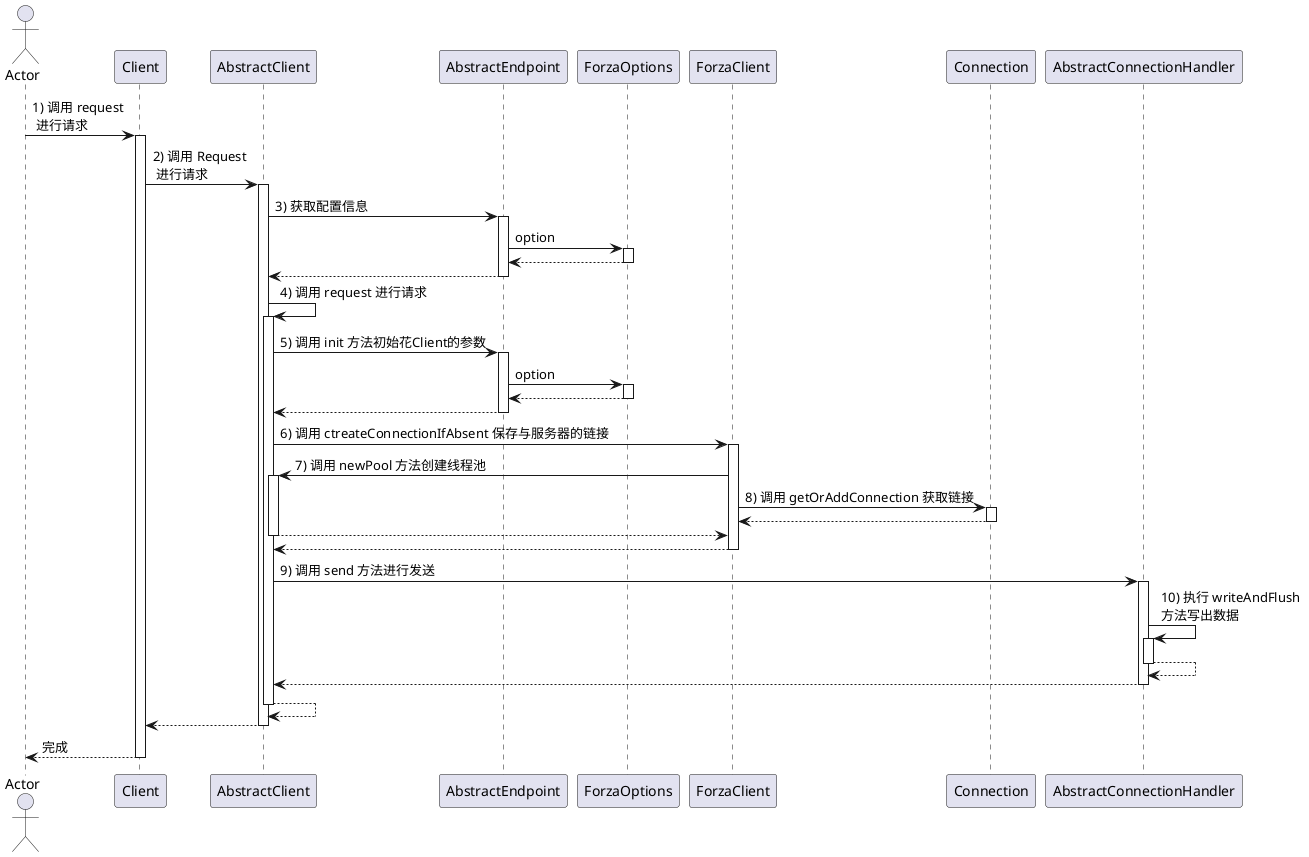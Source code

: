 @startuml
/' ForzaClient 请求过程'/

autoactivate on

actor Actor


Actor -> Client: 1) 调用 request\n 进行请求
    Client -> AbstractClient: 2) 调用 Request\n 进行请求
        AbstractClient -> AbstractEndpoint: 3) 获取配置信息
            AbstractEndpoint -> ForzaOptions: option
            return
        return
        AbstractClient -> AbstractClient :4) 调用 request 进行请求
            AbstractClient -> AbstractEndpoint: 5) 调用 init 方法初始花Client的参数
                AbstractEndpoint -> ForzaOptions: option
                return
            return
            AbstractClient -> ForzaClient: 6) 调用 ctreateConnectionIfAbsent 保存与服务器的链接
                AbstractClient <- ForzaClient: 7) 调用 newPool 方法创建线程池
                    ForzaClient -> Connection: 8) 调用 getOrAddConnection 获取链接
                    return
                return
            return
            AbstractClient -> AbstractConnectionHandler: 9) 调用 send 方法进行发送
                AbstractConnectionHandler -> AbstractConnectionHandler: 10) 执行 writeAndFlush \n方法写出数据
                return
            return
        return
    return

return 完成


@enduml